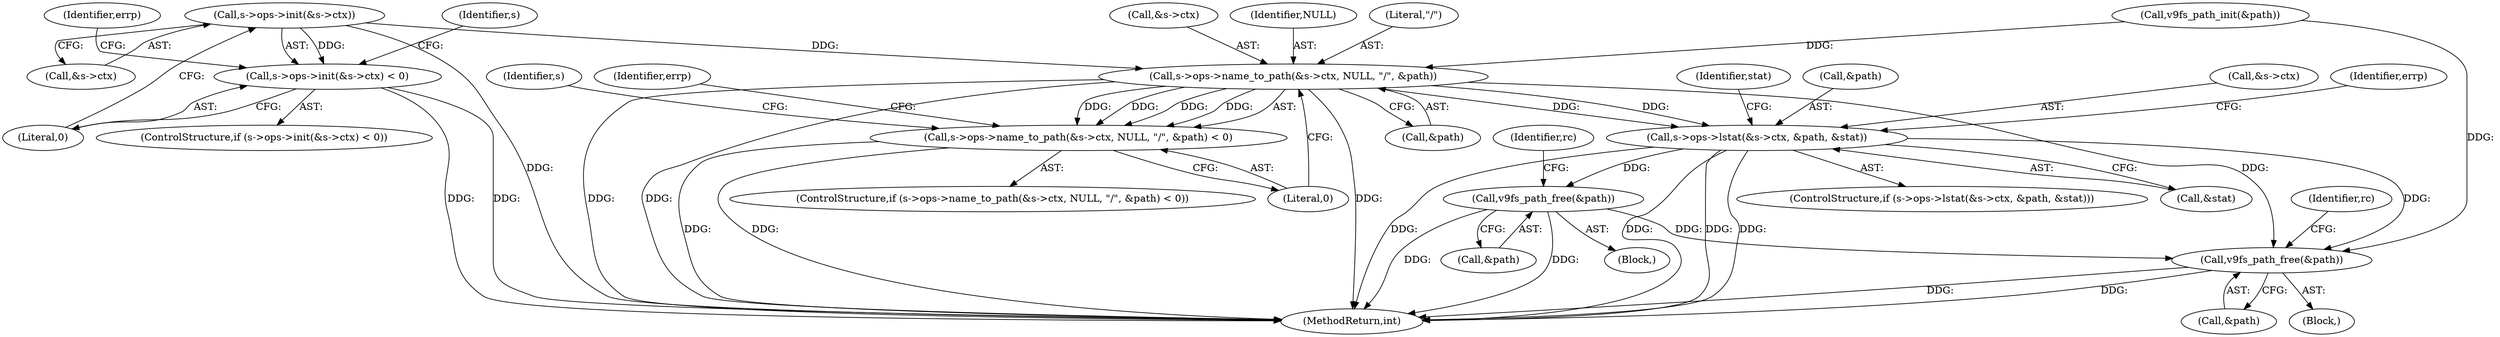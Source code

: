 digraph "0_qemu_4774718e5c194026ba5ee7a28d9be49be3080e42@pointer" {
"1000317" [label="(Call,s->ops->init(&s->ctx))"];
"1000316" [label="(Call,s->ops->init(&s->ctx) < 0)"];
"1000340" [label="(Call,s->ops->name_to_path(&s->ctx, NULL, \"/\", &path))"];
"1000339" [label="(Call,s->ops->name_to_path(&s->ctx, NULL, \"/\", &path) < 0)"];
"1000358" [label="(Call,s->ops->lstat(&s->ctx, &path, &stat))"];
"1000390" [label="(Call,v9fs_path_free(&path))"];
"1000410" [label="(Call,v9fs_path_free(&path))"];
"1000347" [label="(Call,&path)"];
"1000361" [label="(Identifier,s)"];
"1000318" [label="(Call,&s->ctx)"];
"1000316" [label="(Call,s->ops->init(&s->ctx) < 0)"];
"1000176" [label="(Call,v9fs_path_init(&path))"];
"1000365" [label="(Call,&stat)"];
"1000339" [label="(Call,s->ops->name_to_path(&s->ctx, NULL, \"/\", &path) < 0)"];
"1000394" [label="(Identifier,rc)"];
"1000349" [label="(Literal,0)"];
"1000317" [label="(Call,s->ops->init(&s->ctx))"];
"1000414" [label="(Identifier,rc)"];
"1000340" [label="(Call,s->ops->name_to_path(&s->ctx, NULL, \"/\", &path))"];
"1000380" [label="(Identifier,stat)"];
"1000415" [label="(MethodReturn,int)"];
"1000410" [label="(Call,v9fs_path_free(&path))"];
"1000411" [label="(Call,&path)"];
"1000358" [label="(Call,s->ops->lstat(&s->ctx, &path, &stat))"];
"1000107" [label="(Block,)"];
"1000343" [label="(Identifier,s)"];
"1000390" [label="(Call,v9fs_path_free(&path))"];
"1000391" [label="(Call,&path)"];
"1000363" [label="(Call,&path)"];
"1000359" [label="(Call,&s->ctx)"];
"1000341" [label="(Call,&s->ctx)"];
"1000345" [label="(Identifier,NULL)"];
"1000338" [label="(ControlStructure,if (s->ops->name_to_path(&s->ctx, NULL, \"/\", &path) < 0))"];
"1000352" [label="(Identifier,errp)"];
"1000357" [label="(ControlStructure,if (s->ops->lstat(&s->ctx, &path, &stat)))"];
"1000346" [label="(Literal,\"/\")"];
"1000322" [label="(Literal,0)"];
"1000315" [label="(ControlStructure,if (s->ops->init(&s->ctx) < 0))"];
"1000369" [label="(Identifier,errp)"];
"1000325" [label="(Identifier,errp)"];
"1000399" [label="(Block,)"];
"1000317" -> "1000316"  [label="AST: "];
"1000317" -> "1000318"  [label="CFG: "];
"1000318" -> "1000317"  [label="AST: "];
"1000322" -> "1000317"  [label="CFG: "];
"1000317" -> "1000415"  [label="DDG: "];
"1000317" -> "1000316"  [label="DDG: "];
"1000317" -> "1000340"  [label="DDG: "];
"1000316" -> "1000315"  [label="AST: "];
"1000316" -> "1000322"  [label="CFG: "];
"1000322" -> "1000316"  [label="AST: "];
"1000325" -> "1000316"  [label="CFG: "];
"1000343" -> "1000316"  [label="CFG: "];
"1000316" -> "1000415"  [label="DDG: "];
"1000316" -> "1000415"  [label="DDG: "];
"1000340" -> "1000339"  [label="AST: "];
"1000340" -> "1000347"  [label="CFG: "];
"1000341" -> "1000340"  [label="AST: "];
"1000345" -> "1000340"  [label="AST: "];
"1000346" -> "1000340"  [label="AST: "];
"1000347" -> "1000340"  [label="AST: "];
"1000349" -> "1000340"  [label="CFG: "];
"1000340" -> "1000415"  [label="DDG: "];
"1000340" -> "1000415"  [label="DDG: "];
"1000340" -> "1000415"  [label="DDG: "];
"1000340" -> "1000339"  [label="DDG: "];
"1000340" -> "1000339"  [label="DDG: "];
"1000340" -> "1000339"  [label="DDG: "];
"1000340" -> "1000339"  [label="DDG: "];
"1000176" -> "1000340"  [label="DDG: "];
"1000340" -> "1000358"  [label="DDG: "];
"1000340" -> "1000358"  [label="DDG: "];
"1000340" -> "1000410"  [label="DDG: "];
"1000339" -> "1000338"  [label="AST: "];
"1000339" -> "1000349"  [label="CFG: "];
"1000349" -> "1000339"  [label="AST: "];
"1000352" -> "1000339"  [label="CFG: "];
"1000361" -> "1000339"  [label="CFG: "];
"1000339" -> "1000415"  [label="DDG: "];
"1000339" -> "1000415"  [label="DDG: "];
"1000358" -> "1000357"  [label="AST: "];
"1000358" -> "1000365"  [label="CFG: "];
"1000359" -> "1000358"  [label="AST: "];
"1000363" -> "1000358"  [label="AST: "];
"1000365" -> "1000358"  [label="AST: "];
"1000369" -> "1000358"  [label="CFG: "];
"1000380" -> "1000358"  [label="CFG: "];
"1000358" -> "1000415"  [label="DDG: "];
"1000358" -> "1000415"  [label="DDG: "];
"1000358" -> "1000415"  [label="DDG: "];
"1000358" -> "1000415"  [label="DDG: "];
"1000358" -> "1000390"  [label="DDG: "];
"1000358" -> "1000410"  [label="DDG: "];
"1000390" -> "1000107"  [label="AST: "];
"1000390" -> "1000391"  [label="CFG: "];
"1000391" -> "1000390"  [label="AST: "];
"1000394" -> "1000390"  [label="CFG: "];
"1000390" -> "1000415"  [label="DDG: "];
"1000390" -> "1000415"  [label="DDG: "];
"1000390" -> "1000410"  [label="DDG: "];
"1000410" -> "1000399"  [label="AST: "];
"1000410" -> "1000411"  [label="CFG: "];
"1000411" -> "1000410"  [label="AST: "];
"1000414" -> "1000410"  [label="CFG: "];
"1000410" -> "1000415"  [label="DDG: "];
"1000410" -> "1000415"  [label="DDG: "];
"1000176" -> "1000410"  [label="DDG: "];
}
